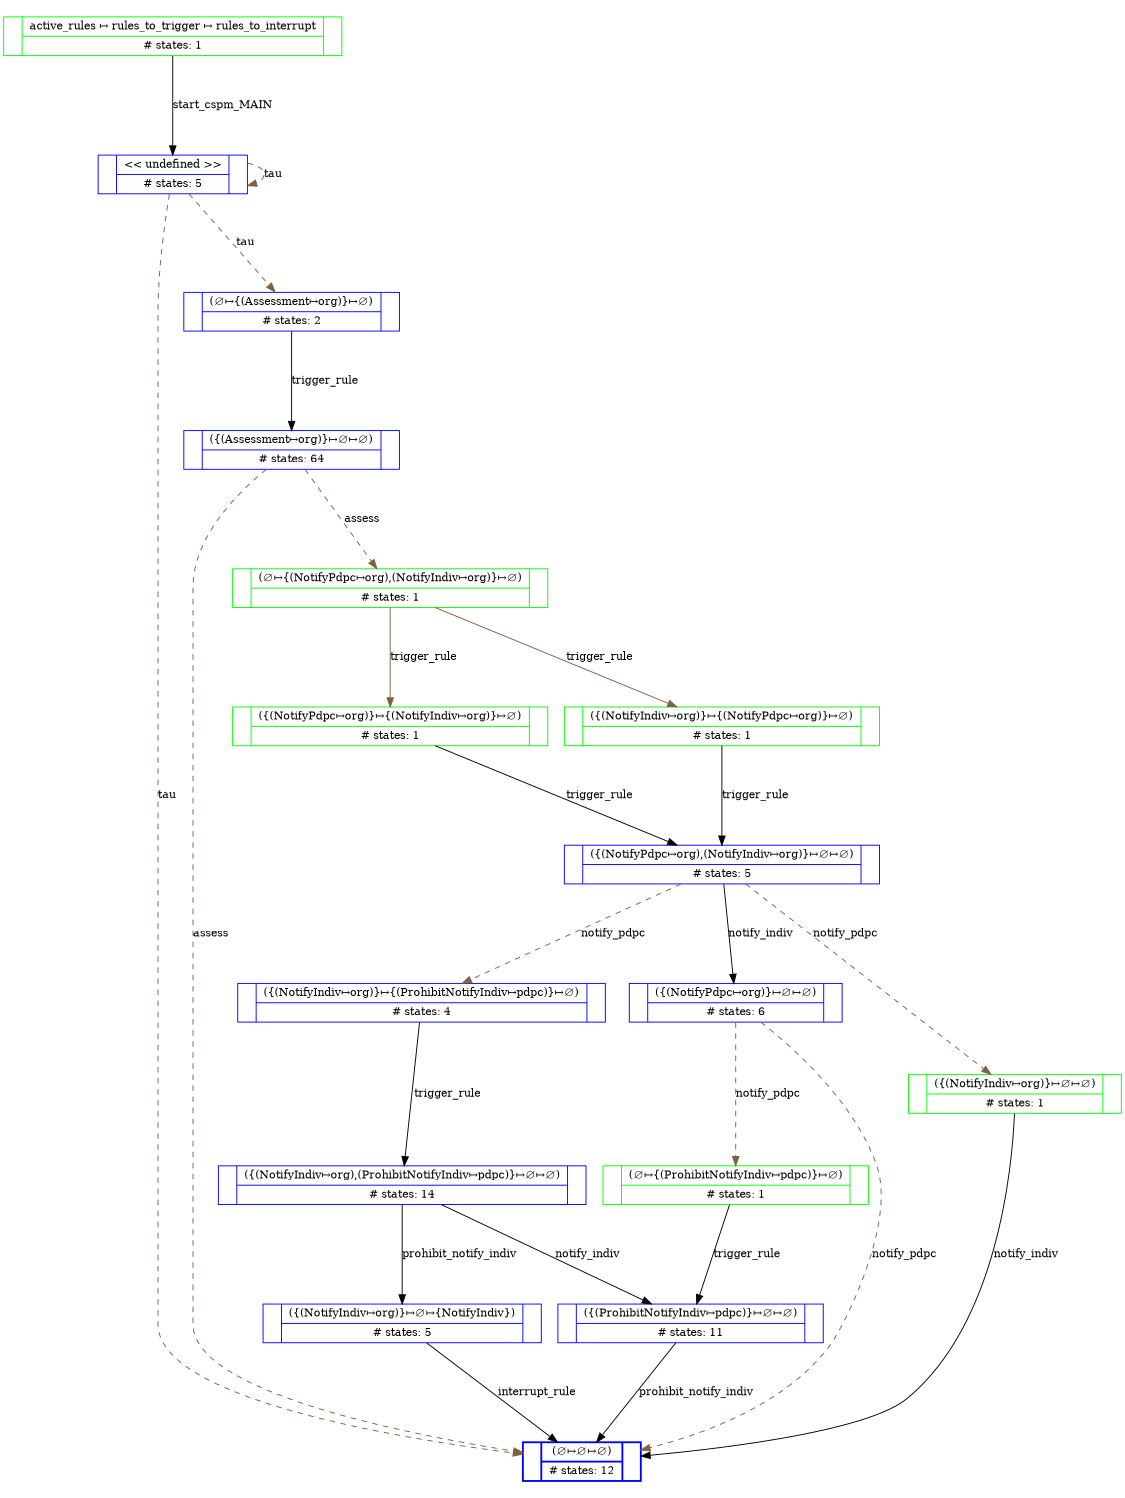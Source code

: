 digraph prob_graph { graph [page="8.5, 11",ratio=fill,size="7.5,10"];
 1 [shape=record, color="green", fontsize=12, label="|{active_rules &#8614; rules_to_trigger &#8614; rules_to_interrupt\n|# states: 1}|"];
 2 [shape=record, color="blue", fontsize=12, label="|{\<\< undefined \>\>\n|# states: 5}|"];
 4 [shape=record, color="blue", fontsize=12, label="|{(&empty;&#8614;\{(Assessment&#8614;org)\}&#8614;&empty;)\n|# states: 2}|"];
 6 [shape=record, color="green", fontsize=12, label="|{(&empty;&#8614;\{(NotifyPdpc&#8614;org),(NotifyIndiv&#8614;org)\}&#8614;&empty;)\n|# states: 1}|"];
 7 [shape=record, color="green", fontsize=12, label="|{(\{(NotifyPdpc&#8614;org)\}&#8614;\{(NotifyIndiv&#8614;org)\}&#8614;&empty;)\n|# states: 1}|"];
 8 [shape=record, color="green", fontsize=12, label="|{(\{(NotifyIndiv&#8614;org)\}&#8614;\{(NotifyPdpc&#8614;org)\}&#8614;&empty;)\n|# states: 1}|"];
 9 [shape=record, color="blue", fontsize=12, label="|{(\{(NotifyPdpc&#8614;org),(NotifyIndiv&#8614;org)\}&#8614;&empty;&#8614;&empty;)\n|# states: 5}|"];
 10 [shape=record, color="blue", fontsize=12, label="|{(\{(NotifyIndiv&#8614;org)\}&#8614;\{(ProhibitNotifyIndiv&#8614;pdpc)\}&#8614;&empty;)\n|# states: 4}|"];
 12 [shape=record, color="green", fontsize=12, label="|{(\{(NotifyIndiv&#8614;org)\}&#8614;&empty;&#8614;&empty;)\n|# states: 1}|"];
 11 [shape=record, color="blue", fontsize=12, label="|{(\{(NotifyPdpc&#8614;org)\}&#8614;&empty;&#8614;&empty;)\n|# states: 6}|"];
 16 [shape=record, color="green", fontsize=12, label="|{(&empty;&#8614;\{(ProhibitNotifyIndiv&#8614;pdpc)\}&#8614;&empty;)\n|# states: 1}|"];
 14 [shape=record, color="blue", fontsize=12, label="|{(\{(NotifyIndiv&#8614;org)\}&#8614;&empty;&#8614;\{NotifyIndiv\})\n|# states: 5}|"];
 13 [shape=record, color="blue", fontsize=12, label="|{(\{(NotifyIndiv&#8614;org),(ProhibitNotifyIndiv&#8614;pdpc)\}&#8614;&empty;&#8614;&empty;)\n|# states: 14}|"];
 15 [shape=record, color="blue", fontsize=12, label="|{(\{(ProhibitNotifyIndiv&#8614;pdpc)\}&#8614;&empty;&#8614;&empty;)\n|# states: 11}|"];
 5 [shape=record, color="blue", fontsize=12, label="|{(\{(Assessment&#8614;org)\}&#8614;&empty;&#8614;&empty;)\n|# states: 64}|"];
 3 [shape=record, style="bold", color="blue", fontsize=12, label="|{(&empty;&#8614;&empty;&#8614;&empty;)\n|# states: 12}|"];


 1 ->  2 [color="black", label="start_cspm_MAIN", fontsize=12];
 2 ->  2 [color="#806040",style="dashed", label="tau", fontsize=12];
 2 ->  3 [color="#806040",style="dashed", label="tau", fontsize=12];
 2 ->  4 [color="#806040",style="dashed", label="tau", fontsize=12];
 4 ->  5 [color="black", label="trigger_rule", fontsize=12];
 5 ->  6 [color="#806040",style="dashed", label="assess", fontsize=12];
 6 ->  7 [color="#806040", label="trigger_rule", fontsize=12];
 6 ->  8 [color="#806040", label="trigger_rule", fontsize=12];
 5 ->  3 [color="#806040",style="dashed", label="assess", fontsize=12];
 7 ->  9 [color="black", label="trigger_rule", fontsize=12];
 8 ->  9 [color="black", label="trigger_rule", fontsize=12];
 9 ->  10 [color="#806040",style="dashed", label="notify_pdpc", fontsize=12];
 9 ->  11 [color="black", label="notify_indiv", fontsize=12];
 10 ->  13 [color="black", label="trigger_rule", fontsize=12];
 11 ->  16 [color="#806040",style="dashed", label="notify_pdpc", fontsize=12];
 9 ->  12 [color="#806040",style="dashed", label="notify_pdpc", fontsize=12];
 12 ->  3 [color="black", label="notify_indiv", fontsize=12];
 11 ->  3 [color="#806040",style="dashed", label="notify_pdpc", fontsize=12];
 13 ->  14 [color="black", label="prohibit_notify_indiv", fontsize=12];
 13 ->  15 [color="black", label="notify_indiv", fontsize=12];
 14 ->  3 [color="black", label="interrupt_rule", fontsize=12];
 15 ->  3 [color="black", label="prohibit_notify_indiv", fontsize=12];
 16 ->  15 [color="black", label="trigger_rule", fontsize=12];

}
